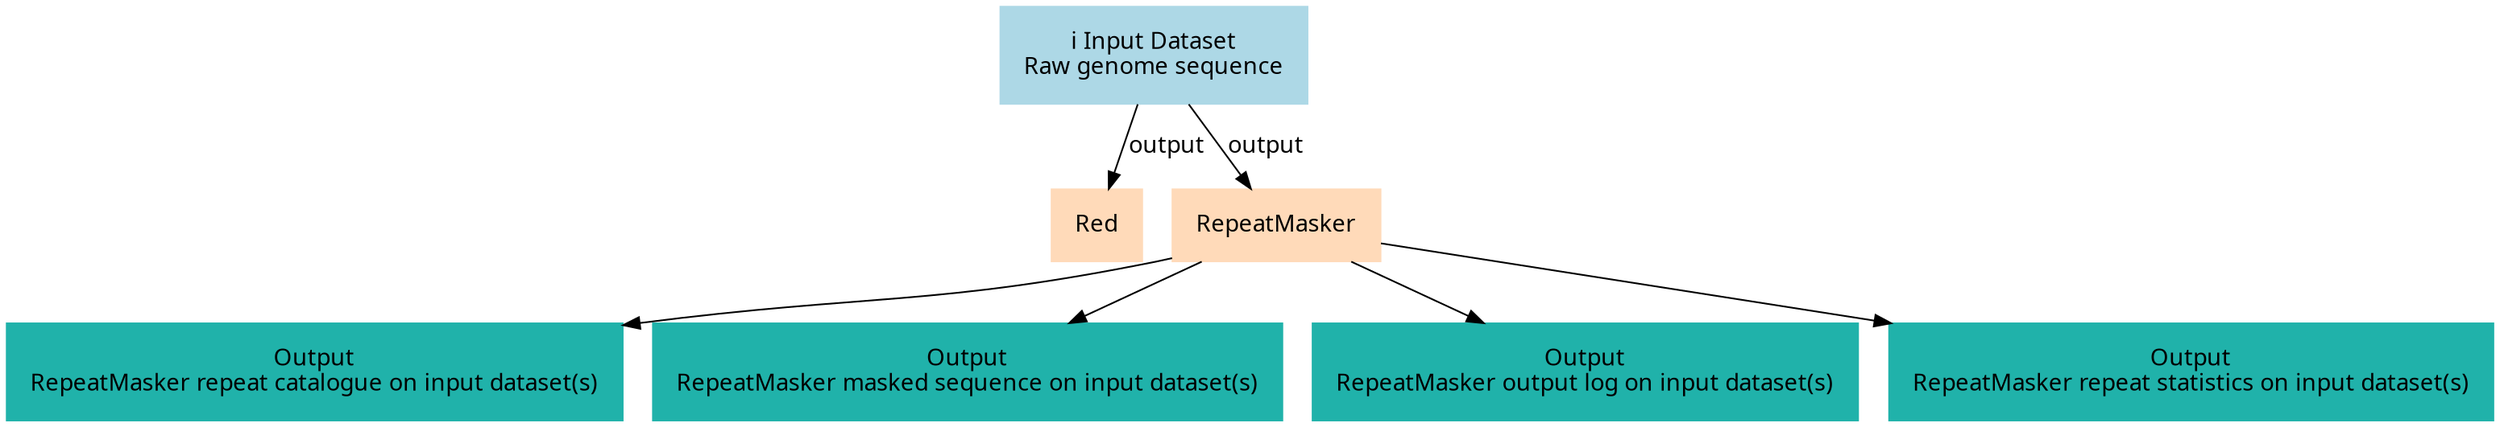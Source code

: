 digraph main {
  node [fontname="Atkinson Hyperlegible", shape=box, color=white,style=filled,color=peachpuff,margin="0.2,0.2"];
  edge [fontname="Atkinson Hyperlegible"];
  0[color=lightblue,label="ℹ️ Input Dataset\nRaw genome sequence"]
  1[label="Red"]
  0 -> 1 [label="output"]
  2[label="RepeatMasker"]
  0 -> 2 [label="output"]
  k3d7a51a241f9426fb9e8082fab12d6e2[color=lightseagreen,label="Output\nRepeatMasker repeat catalogue on input dataset(s)"]
  2 -> k3d7a51a241f9426fb9e8082fab12d6e2
  k3f0c419c7bd24378b174fe11e52bbf61[color=lightseagreen,label="Output\nRepeatMasker masked sequence on input dataset(s)"]
  2 -> k3f0c419c7bd24378b174fe11e52bbf61
  k342d5065122b437a8f78a636c5f2b7f6[color=lightseagreen,label="Output\nRepeatMasker output log on input dataset(s)"]
  2 -> k342d5065122b437a8f78a636c5f2b7f6
  k4a157f800d75425b858d49c4a12f91a0[color=lightseagreen,label="Output\nRepeatMasker repeat statistics on input dataset(s)"]
  2 -> k4a157f800d75425b858d49c4a12f91a0
}